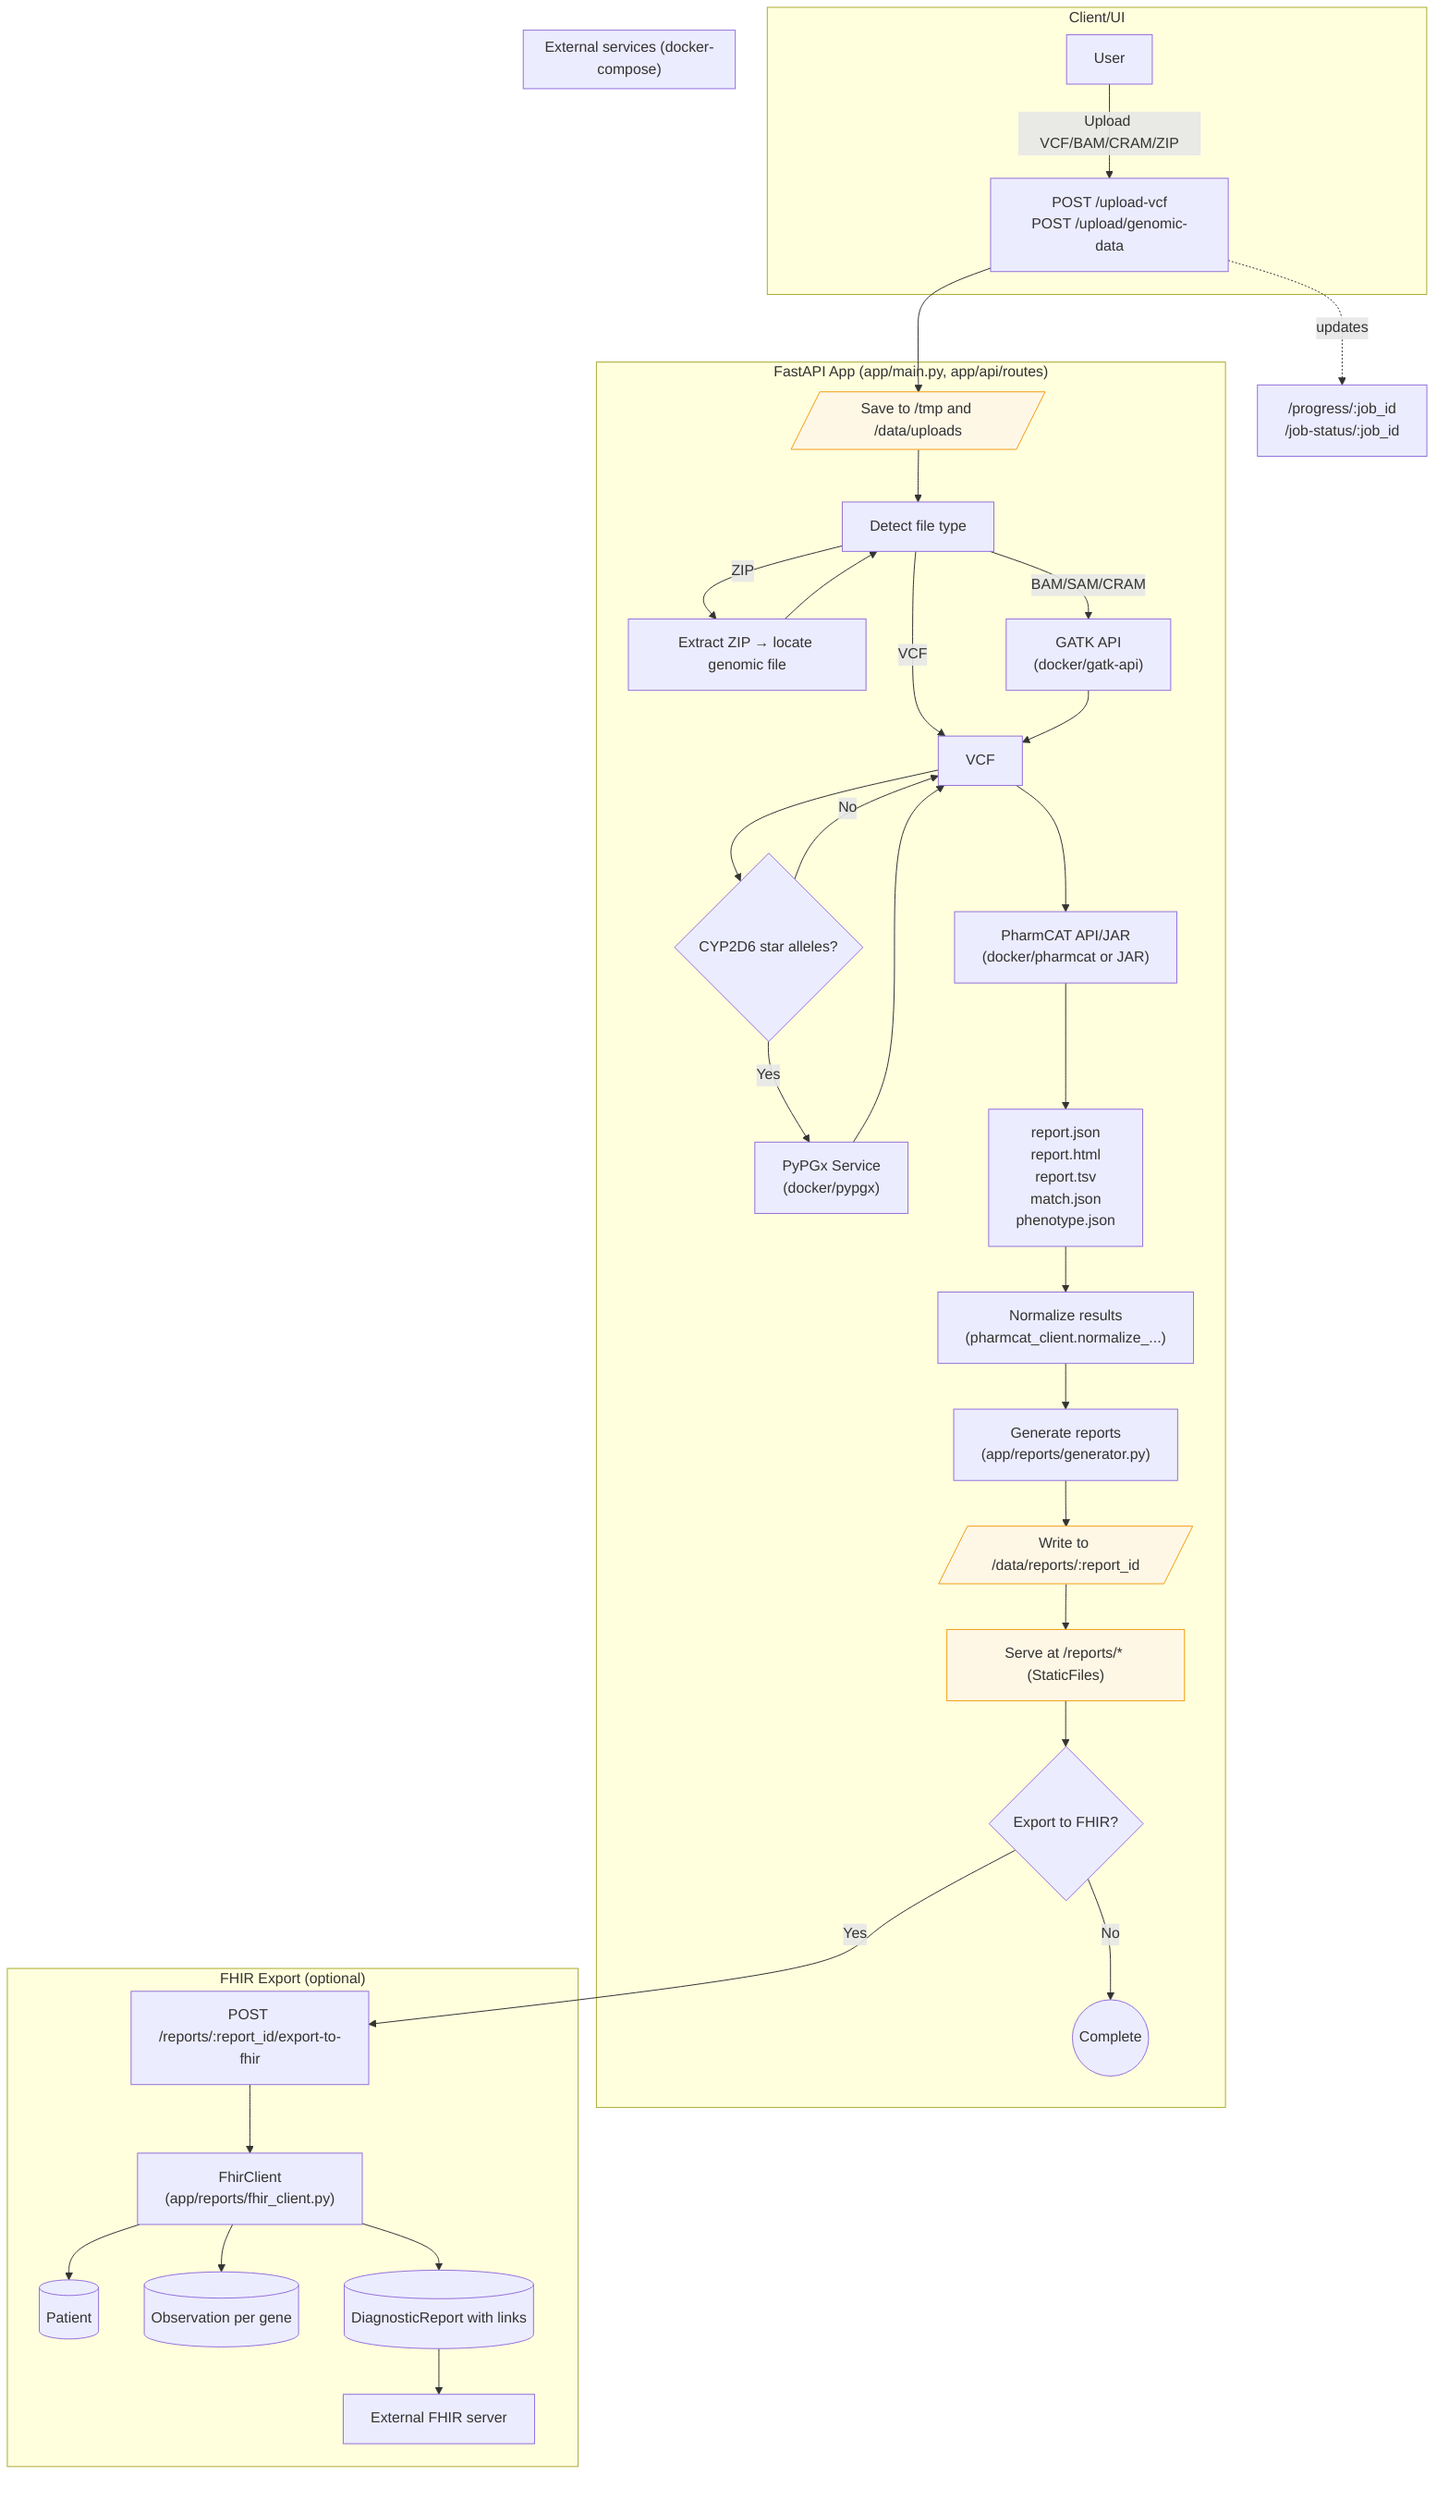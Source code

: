 flowchart TD
  %% ZaroPGx end-to-end processing flow

  subgraph Client["Client/UI"]
    U[User]
    U -->|Upload VCF/BAM/CRAM/ZIP| UploadEndpoints["POST /upload-vcf<br/>POST /upload/genomic-data"]
  end

  subgraph FastAPI["FastAPI App (app/main.py, app/api/routes)"]
    UploadEndpoints --> SaveTmp[/Save to /tmp and /data/uploads/]
    SaveTmp --> Detect[Detect file type]
    Detect -->|ZIP| Extract[Extract ZIP → locate genomic file]
    Extract --> Detect
    Detect -->|BAM/SAM/CRAM| GATK
    Detect -->|VCF| VCF[VCF]
    GATK --> VCF

    VCF --> PYP_DEC{CYP2D6 star alleles?}
    PYP_DEC -->|Yes| PYP
    PYP --> VCF
    PYP_DEC -->|No| VCF

    VCF --> PCAT
    PCAT --> PCOutputs["report.json<br/>report.html<br/>report.tsv<br/>match.json<br/>phenotype.json"]
    PCOutputs --> Normalize["Normalize results<br/>(pharmcat_client.normalize_...)"]
    Normalize --> Generate["Generate reports<br/>(app/reports/generator.py)"]
    Generate --> ReportsDir[/Write to /data/reports/:report_id/]
    ReportsDir --> Serve["Serve at /reports/* (StaticFiles)"]
    Serve --> ExportDec{Export to FHIR?}
    ExportDec -->|No| Done((Complete))
  end

  subgraph Services["External services (docker-compose)"]
    GATK["GATK API<br/>(docker/gatk-api)"]
    PYP["PyPGx Service<br/>(docker/pypgx)"]
    PCAT["PharmCAT API/JAR<br/>(docker/pharmcat or JAR)"]
  end

  subgraph FHIR["FHIR Export (optional)"]
    ExportDec -->|Yes| FhirRoute["POST /reports/:report_id/export-to-fhir"]
    FhirRoute --> FhirClient["FhirClient<br/>(app/reports/fhir_client.py)"]
    FhirClient --> Patient[(Patient)]
    FhirClient --> Observations[(Observation per gene)]
    FhirClient --> DiagnosticReport[(DiagnosticReport with links)]
    DiagnosticReport --> EHR[External FHIR server]
  end

  %% Progress tracking
  UploadEndpoints -. updates .-> JobStatus["/progress/:job_id<br/>/job-status/:job_id"]

  classDef app fill:#e7f0ff,stroke:#5b8def,stroke-width:1px;
  classDef svc fill:#f8f1ff,stroke:#9b59b6,stroke-width:1px;
  classDef fhir fill:#eaffea,stroke:#27ae60,stroke-width:1px;
  classDef io fill:#fff7e6,stroke:#f39c12,stroke-width:1px;

  class ReportsDir,Serve,SaveTmp io;